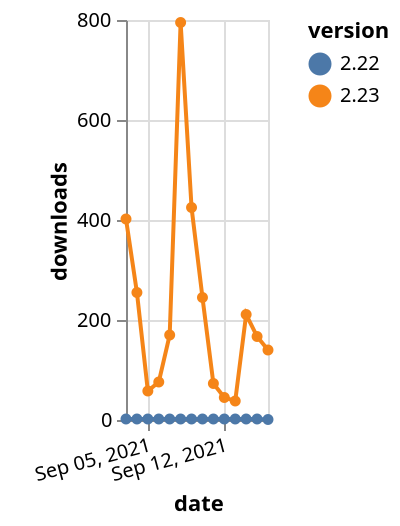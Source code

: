 {"$schema": "https://vega.github.io/schema/vega-lite/v5.json", "description": "A simple bar chart with embedded data.", "data": {"values": [{"date": "2021-09-03", "total": 156470, "delta": 402, "version": "2.23"}, {"date": "2021-09-04", "total": 156725, "delta": 255, "version": "2.23"}, {"date": "2021-09-05", "total": 156783, "delta": 58, "version": "2.23"}, {"date": "2021-09-06", "total": 156859, "delta": 76, "version": "2.23"}, {"date": "2021-09-07", "total": 157029, "delta": 170, "version": "2.23"}, {"date": "2021-09-08", "total": 157824, "delta": 795, "version": "2.23"}, {"date": "2021-09-09", "total": 158249, "delta": 425, "version": "2.23"}, {"date": "2021-09-10", "total": 158494, "delta": 245, "version": "2.23"}, {"date": "2021-09-11", "total": 158567, "delta": 73, "version": "2.23"}, {"date": "2021-09-12", "total": 158612, "delta": 45, "version": "2.23"}, {"date": "2021-09-13", "total": 158650, "delta": 38, "version": "2.23"}, {"date": "2021-09-14", "total": 158861, "delta": 211, "version": "2.23"}, {"date": "2021-09-15", "total": 159028, "delta": 167, "version": "2.23"}, {"date": "2021-09-16", "total": 159168, "delta": 140, "version": "2.23"}, {"date": "2021-09-03", "total": 2604, "delta": 2, "version": "2.22"}, {"date": "2021-09-04", "total": 2606, "delta": 2, "version": "2.22"}, {"date": "2021-09-05", "total": 2608, "delta": 2, "version": "2.22"}, {"date": "2021-09-06", "total": 2610, "delta": 2, "version": "2.22"}, {"date": "2021-09-07", "total": 2612, "delta": 2, "version": "2.22"}, {"date": "2021-09-08", "total": 2614, "delta": 2, "version": "2.22"}, {"date": "2021-09-09", "total": 2616, "delta": 2, "version": "2.22"}, {"date": "2021-09-10", "total": 2618, "delta": 2, "version": "2.22"}, {"date": "2021-09-11", "total": 2620, "delta": 2, "version": "2.22"}, {"date": "2021-09-12", "total": 2622, "delta": 2, "version": "2.22"}, {"date": "2021-09-13", "total": 2624, "delta": 2, "version": "2.22"}, {"date": "2021-09-14", "total": 2626, "delta": 2, "version": "2.22"}, {"date": "2021-09-15", "total": 2628, "delta": 2, "version": "2.22"}, {"date": "2021-09-16", "total": 2629, "delta": 1, "version": "2.22"}]}, "width": "container", "mark": {"type": "line", "point": {"filled": true}}, "encoding": {"x": {"field": "date", "type": "temporal", "timeUnit": "yearmonthdate", "title": "date", "axis": {"labelAngle": -15}}, "y": {"field": "delta", "type": "quantitative", "title": "downloads"}, "color": {"field": "version", "type": "nominal"}, "tooltip": {"field": "delta"}}}